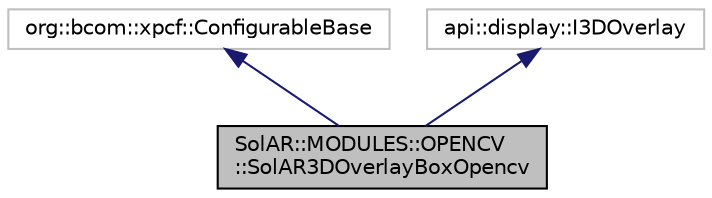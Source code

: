 digraph "SolAR::MODULES::OPENCV::SolAR3DOverlayBoxOpencv"
{
 // LATEX_PDF_SIZE
  edge [fontname="Helvetica",fontsize="10",labelfontname="Helvetica",labelfontsize="10"];
  node [fontname="Helvetica",fontsize="10",shape=record];
  Node1 [label="SolAR::MODULES::OPENCV\l::SolAR3DOverlayBoxOpencv",height=0.2,width=0.4,color="black", fillcolor="grey75", style="filled", fontcolor="black",tooltip="Draws a 3D box on an image. UUID: 2db01f59-9793-4cd5-8e13-b25d0ed5735b"];
  Node2 -> Node1 [dir="back",color="midnightblue",fontsize="10",style="solid",fontname="Helvetica"];
  Node2 [label="org::bcom::xpcf::ConfigurableBase",height=0.2,width=0.4,color="grey75", fillcolor="white", style="filled",tooltip=" "];
  Node3 -> Node1 [dir="back",color="midnightblue",fontsize="10",style="solid",fontname="Helvetica"];
  Node3 [label="api::display::I3DOverlay",height=0.2,width=0.4,color="grey75", fillcolor="white", style="filled",tooltip=" "];
}
